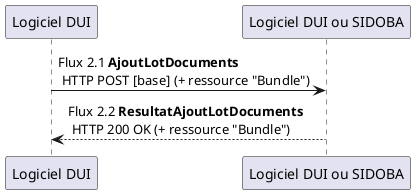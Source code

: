 @startuml

"Logiciel DUI" -> "Logiciel DUI ou SIDOBA" : Flux 2.1 **AjoutLotDocuments** \n HTTP POST [base] (+ ressource "Bundle")
"Logiciel DUI" <-- "Logiciel DUI ou SIDOBA" : Flux 2.2 **ResultatAjoutLotDocuments** \n HTTP 200 OK (+ ressource "Bundle")

@enduml
